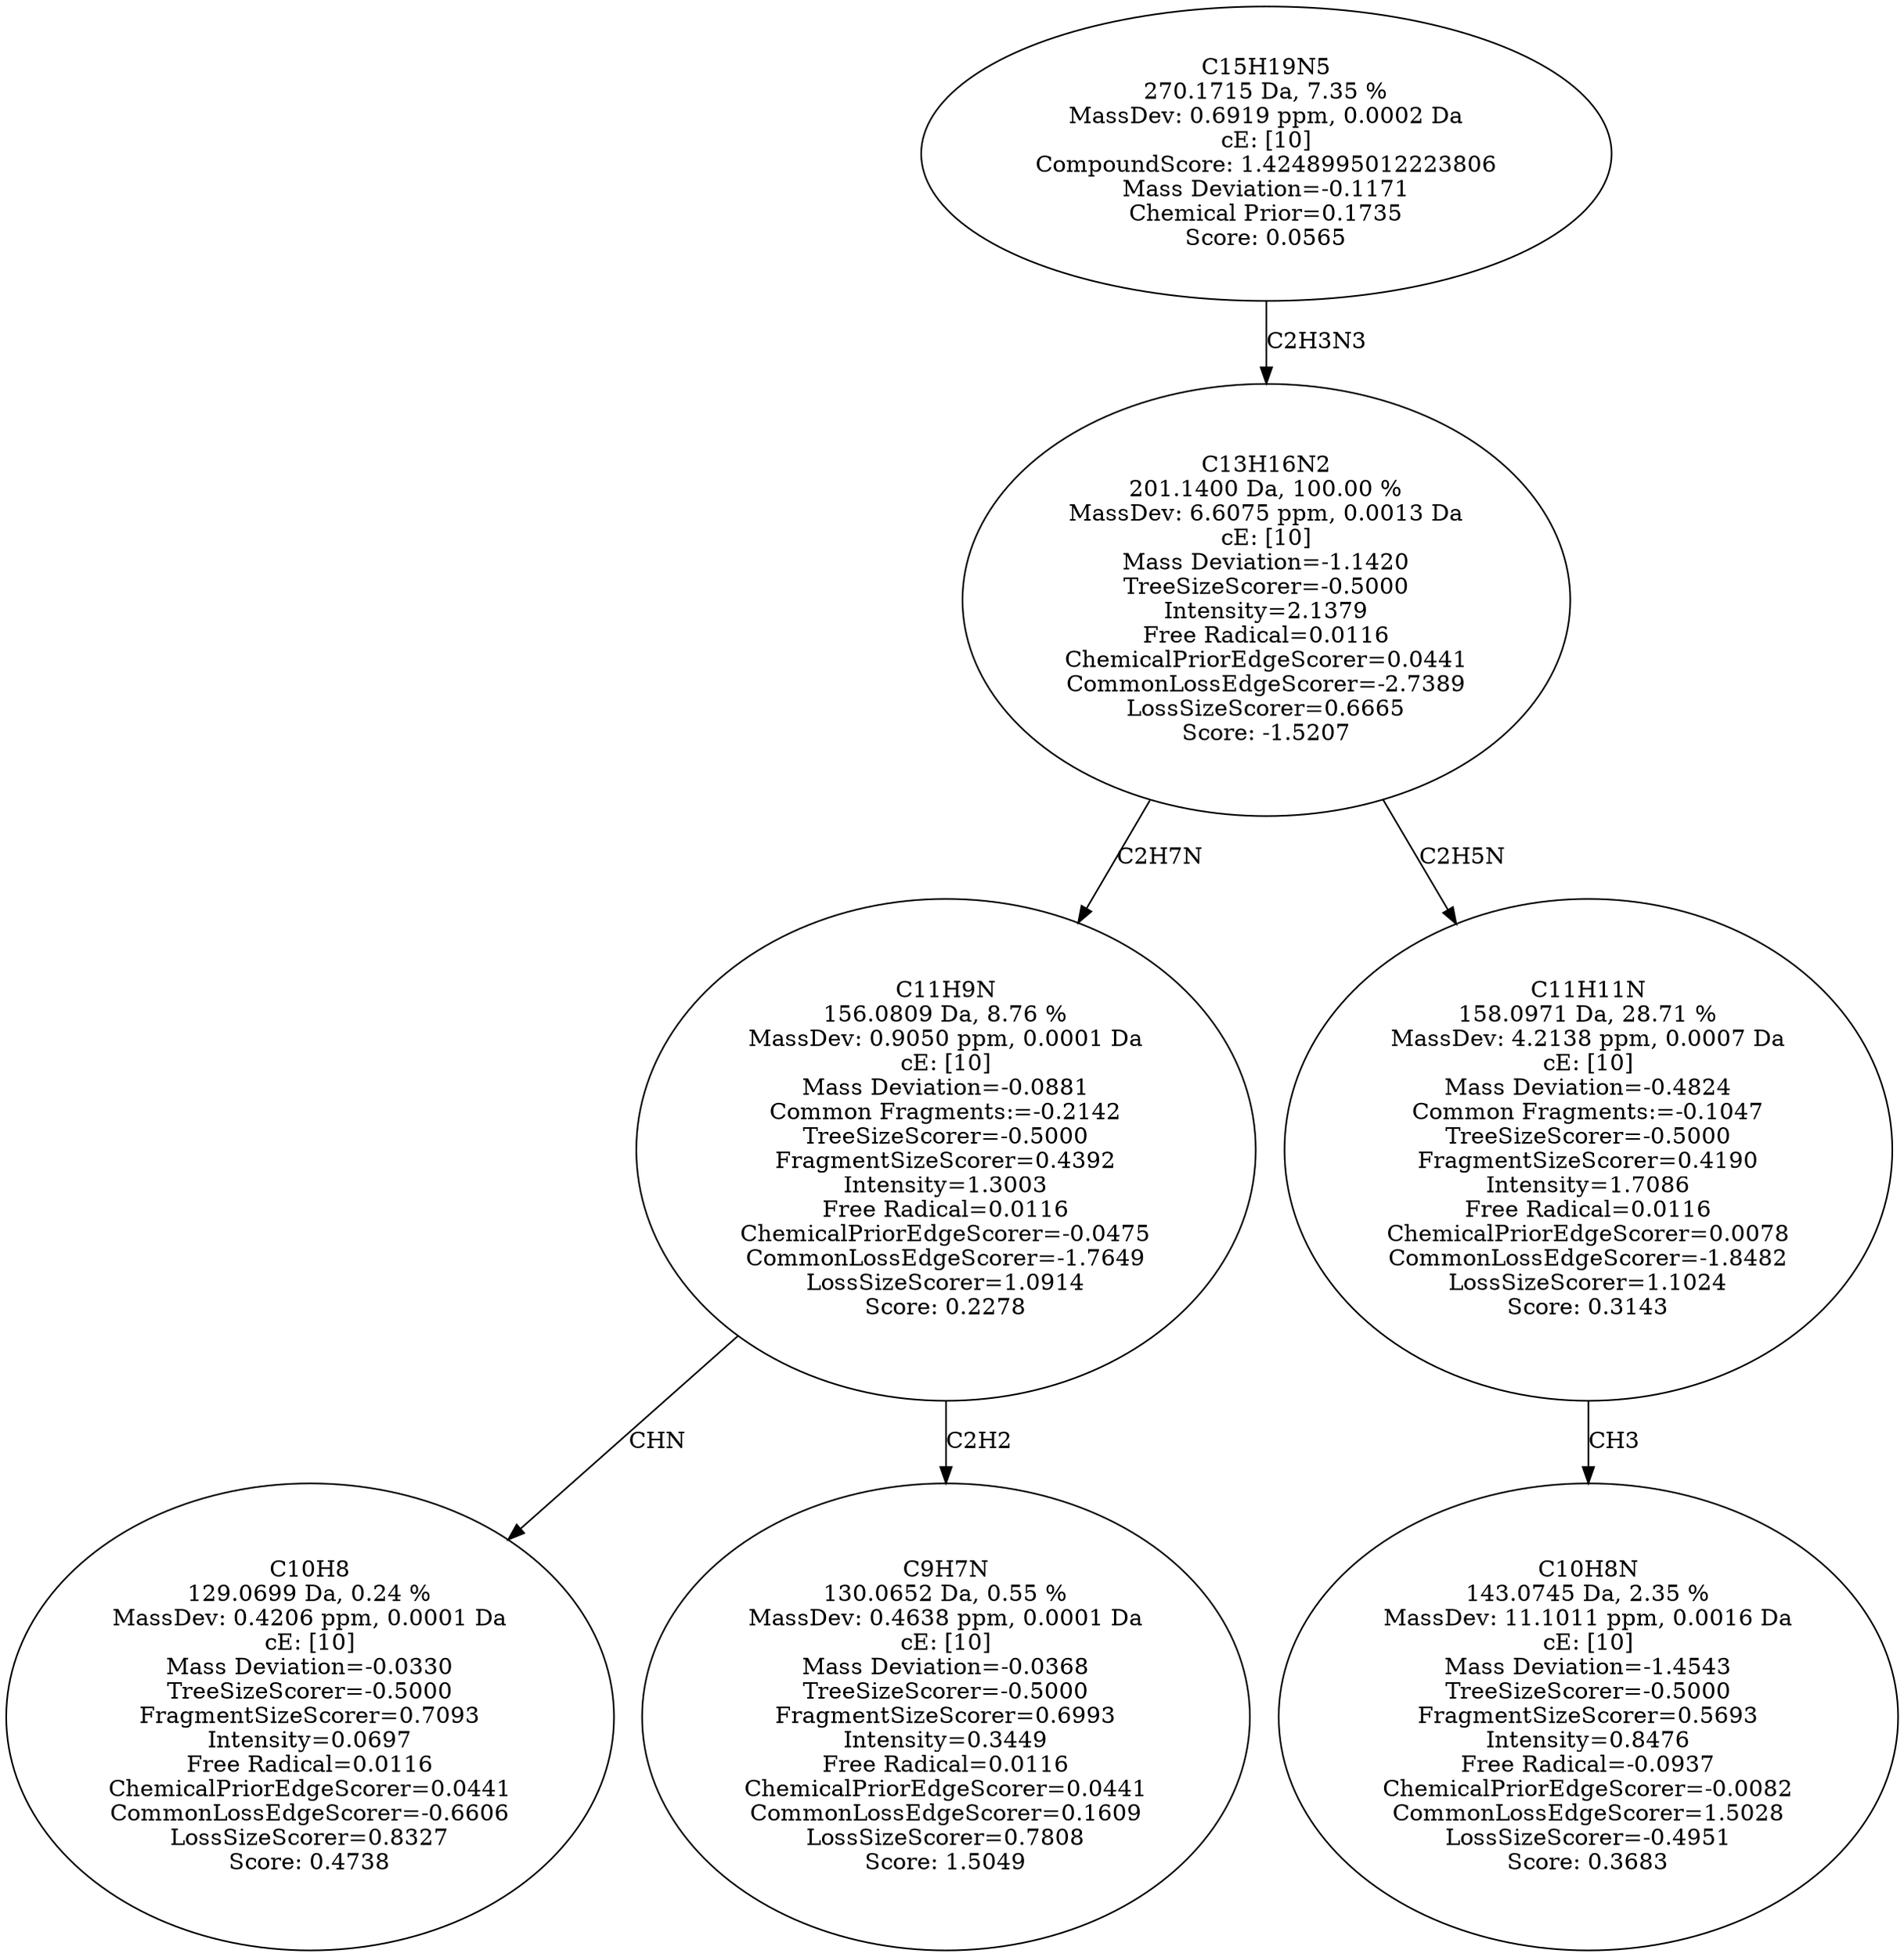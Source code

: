 strict digraph {
v1 [label="C10H8\n129.0699 Da, 0.24 %\nMassDev: 0.4206 ppm, 0.0001 Da\ncE: [10]\nMass Deviation=-0.0330\nTreeSizeScorer=-0.5000\nFragmentSizeScorer=0.7093\nIntensity=0.0697\nFree Radical=0.0116\nChemicalPriorEdgeScorer=0.0441\nCommonLossEdgeScorer=-0.6606\nLossSizeScorer=0.8327\nScore: 0.4738"];
v2 [label="C9H7N\n130.0652 Da, 0.55 %\nMassDev: 0.4638 ppm, 0.0001 Da\ncE: [10]\nMass Deviation=-0.0368\nTreeSizeScorer=-0.5000\nFragmentSizeScorer=0.6993\nIntensity=0.3449\nFree Radical=0.0116\nChemicalPriorEdgeScorer=0.0441\nCommonLossEdgeScorer=0.1609\nLossSizeScorer=0.7808\nScore: 1.5049"];
v3 [label="C11H9N\n156.0809 Da, 8.76 %\nMassDev: 0.9050 ppm, 0.0001 Da\ncE: [10]\nMass Deviation=-0.0881\nCommon Fragments:=-0.2142\nTreeSizeScorer=-0.5000\nFragmentSizeScorer=0.4392\nIntensity=1.3003\nFree Radical=0.0116\nChemicalPriorEdgeScorer=-0.0475\nCommonLossEdgeScorer=-1.7649\nLossSizeScorer=1.0914\nScore: 0.2278"];
v4 [label="C10H8N\n143.0745 Da, 2.35 %\nMassDev: 11.1011 ppm, 0.0016 Da\ncE: [10]\nMass Deviation=-1.4543\nTreeSizeScorer=-0.5000\nFragmentSizeScorer=0.5693\nIntensity=0.8476\nFree Radical=-0.0937\nChemicalPriorEdgeScorer=-0.0082\nCommonLossEdgeScorer=1.5028\nLossSizeScorer=-0.4951\nScore: 0.3683"];
v5 [label="C11H11N\n158.0971 Da, 28.71 %\nMassDev: 4.2138 ppm, 0.0007 Da\ncE: [10]\nMass Deviation=-0.4824\nCommon Fragments:=-0.1047\nTreeSizeScorer=-0.5000\nFragmentSizeScorer=0.4190\nIntensity=1.7086\nFree Radical=0.0116\nChemicalPriorEdgeScorer=0.0078\nCommonLossEdgeScorer=-1.8482\nLossSizeScorer=1.1024\nScore: 0.3143"];
v6 [label="C13H16N2\n201.1400 Da, 100.00 %\nMassDev: 6.6075 ppm, 0.0013 Da\ncE: [10]\nMass Deviation=-1.1420\nTreeSizeScorer=-0.5000\nIntensity=2.1379\nFree Radical=0.0116\nChemicalPriorEdgeScorer=0.0441\nCommonLossEdgeScorer=-2.7389\nLossSizeScorer=0.6665\nScore: -1.5207"];
v7 [label="C15H19N5\n270.1715 Da, 7.35 %\nMassDev: 0.6919 ppm, 0.0002 Da\ncE: [10]\nCompoundScore: 1.4248995012223806\nMass Deviation=-0.1171\nChemical Prior=0.1735\nScore: 0.0565"];
v3 -> v1 [label="CHN"];
v3 -> v2 [label="C2H2"];
v6 -> v3 [label="C2H7N"];
v5 -> v4 [label="CH3"];
v6 -> v5 [label="C2H5N"];
v7 -> v6 [label="C2H3N3"];
}